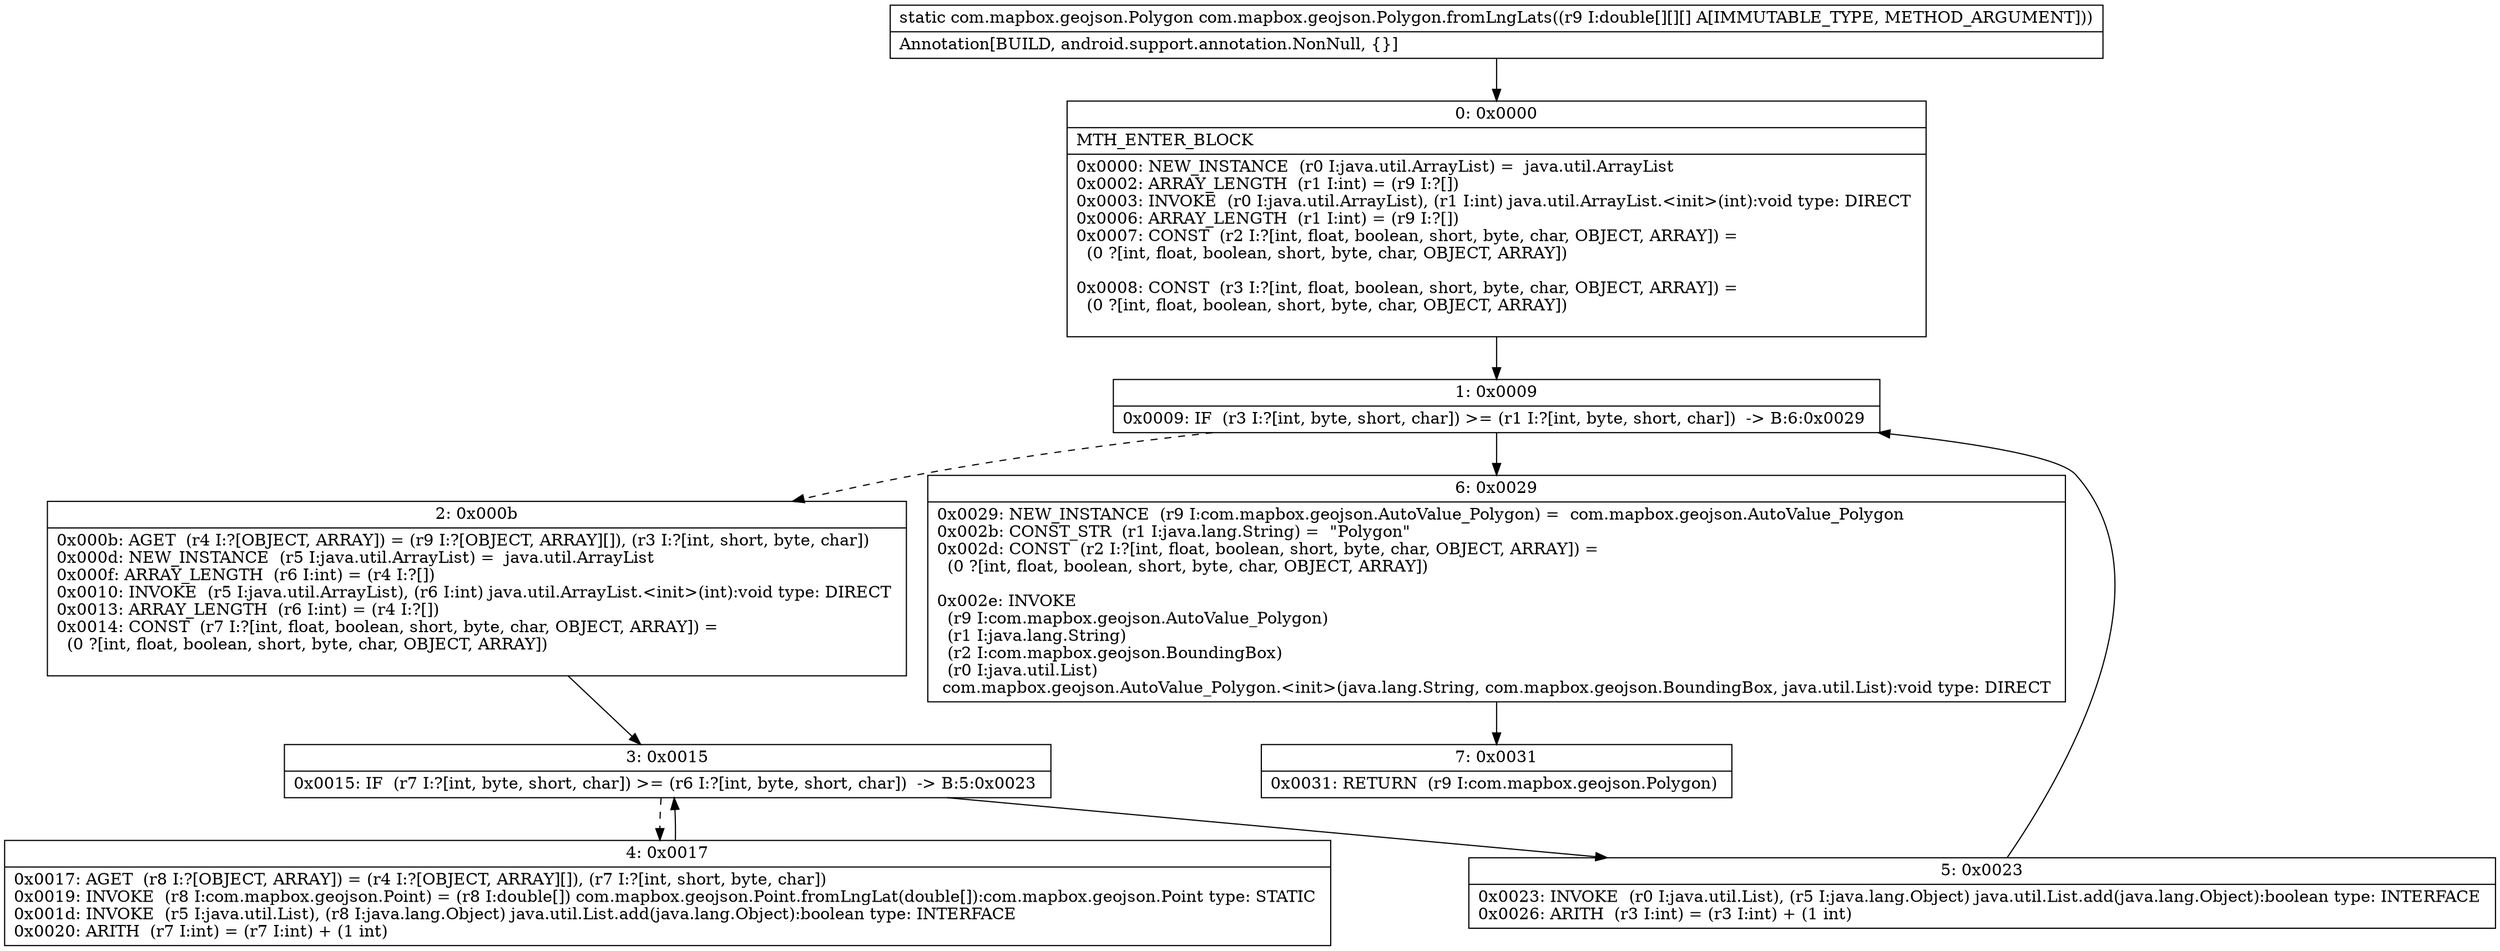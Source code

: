 digraph "CFG forcom.mapbox.geojson.Polygon.fromLngLats([[[D)Lcom\/mapbox\/geojson\/Polygon;" {
Node_0 [shape=record,label="{0\:\ 0x0000|MTH_ENTER_BLOCK\l|0x0000: NEW_INSTANCE  (r0 I:java.util.ArrayList) =  java.util.ArrayList \l0x0002: ARRAY_LENGTH  (r1 I:int) = (r9 I:?[]) \l0x0003: INVOKE  (r0 I:java.util.ArrayList), (r1 I:int) java.util.ArrayList.\<init\>(int):void type: DIRECT \l0x0006: ARRAY_LENGTH  (r1 I:int) = (r9 I:?[]) \l0x0007: CONST  (r2 I:?[int, float, boolean, short, byte, char, OBJECT, ARRAY]) = \l  (0 ?[int, float, boolean, short, byte, char, OBJECT, ARRAY])\l \l0x0008: CONST  (r3 I:?[int, float, boolean, short, byte, char, OBJECT, ARRAY]) = \l  (0 ?[int, float, boolean, short, byte, char, OBJECT, ARRAY])\l \l}"];
Node_1 [shape=record,label="{1\:\ 0x0009|0x0009: IF  (r3 I:?[int, byte, short, char]) \>= (r1 I:?[int, byte, short, char])  \-\> B:6:0x0029 \l}"];
Node_2 [shape=record,label="{2\:\ 0x000b|0x000b: AGET  (r4 I:?[OBJECT, ARRAY]) = (r9 I:?[OBJECT, ARRAY][]), (r3 I:?[int, short, byte, char]) \l0x000d: NEW_INSTANCE  (r5 I:java.util.ArrayList) =  java.util.ArrayList \l0x000f: ARRAY_LENGTH  (r6 I:int) = (r4 I:?[]) \l0x0010: INVOKE  (r5 I:java.util.ArrayList), (r6 I:int) java.util.ArrayList.\<init\>(int):void type: DIRECT \l0x0013: ARRAY_LENGTH  (r6 I:int) = (r4 I:?[]) \l0x0014: CONST  (r7 I:?[int, float, boolean, short, byte, char, OBJECT, ARRAY]) = \l  (0 ?[int, float, boolean, short, byte, char, OBJECT, ARRAY])\l \l}"];
Node_3 [shape=record,label="{3\:\ 0x0015|0x0015: IF  (r7 I:?[int, byte, short, char]) \>= (r6 I:?[int, byte, short, char])  \-\> B:5:0x0023 \l}"];
Node_4 [shape=record,label="{4\:\ 0x0017|0x0017: AGET  (r8 I:?[OBJECT, ARRAY]) = (r4 I:?[OBJECT, ARRAY][]), (r7 I:?[int, short, byte, char]) \l0x0019: INVOKE  (r8 I:com.mapbox.geojson.Point) = (r8 I:double[]) com.mapbox.geojson.Point.fromLngLat(double[]):com.mapbox.geojson.Point type: STATIC \l0x001d: INVOKE  (r5 I:java.util.List), (r8 I:java.lang.Object) java.util.List.add(java.lang.Object):boolean type: INTERFACE \l0x0020: ARITH  (r7 I:int) = (r7 I:int) + (1 int) \l}"];
Node_5 [shape=record,label="{5\:\ 0x0023|0x0023: INVOKE  (r0 I:java.util.List), (r5 I:java.lang.Object) java.util.List.add(java.lang.Object):boolean type: INTERFACE \l0x0026: ARITH  (r3 I:int) = (r3 I:int) + (1 int) \l}"];
Node_6 [shape=record,label="{6\:\ 0x0029|0x0029: NEW_INSTANCE  (r9 I:com.mapbox.geojson.AutoValue_Polygon) =  com.mapbox.geojson.AutoValue_Polygon \l0x002b: CONST_STR  (r1 I:java.lang.String) =  \"Polygon\" \l0x002d: CONST  (r2 I:?[int, float, boolean, short, byte, char, OBJECT, ARRAY]) = \l  (0 ?[int, float, boolean, short, byte, char, OBJECT, ARRAY])\l \l0x002e: INVOKE  \l  (r9 I:com.mapbox.geojson.AutoValue_Polygon)\l  (r1 I:java.lang.String)\l  (r2 I:com.mapbox.geojson.BoundingBox)\l  (r0 I:java.util.List)\l com.mapbox.geojson.AutoValue_Polygon.\<init\>(java.lang.String, com.mapbox.geojson.BoundingBox, java.util.List):void type: DIRECT \l}"];
Node_7 [shape=record,label="{7\:\ 0x0031|0x0031: RETURN  (r9 I:com.mapbox.geojson.Polygon) \l}"];
MethodNode[shape=record,label="{static com.mapbox.geojson.Polygon com.mapbox.geojson.Polygon.fromLngLats((r9 I:double[][][] A[IMMUTABLE_TYPE, METHOD_ARGUMENT]))  | Annotation[BUILD, android.support.annotation.NonNull, \{\}]\l}"];
MethodNode -> Node_0;
Node_0 -> Node_1;
Node_1 -> Node_2[style=dashed];
Node_1 -> Node_6;
Node_2 -> Node_3;
Node_3 -> Node_4[style=dashed];
Node_3 -> Node_5;
Node_4 -> Node_3;
Node_5 -> Node_1;
Node_6 -> Node_7;
}

